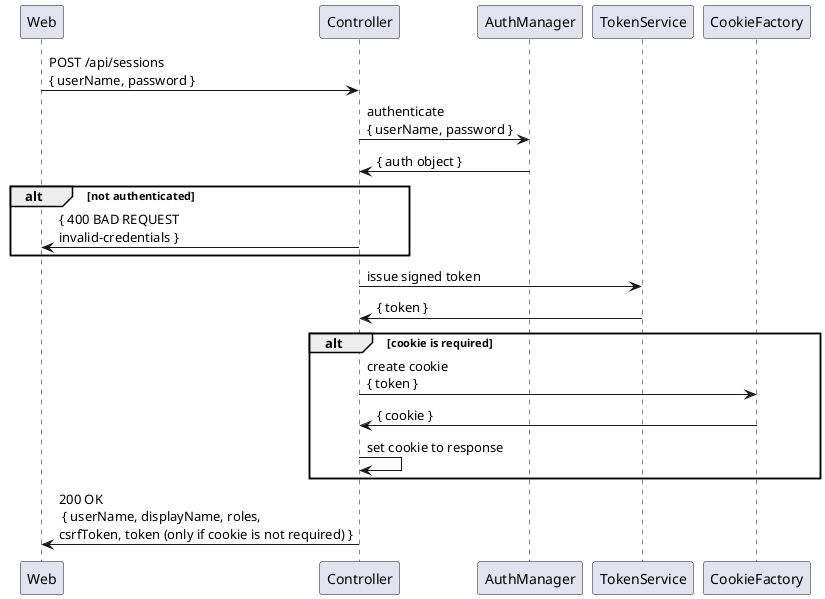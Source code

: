 @startuml
participant Web
participant Controller
participant AuthManager
participant TokenService
participant CookieFactory

Web->Controller: POST /api/sessions\n{ userName, password }

Controller->AuthManager: authenticate\n{ userName, password }


AuthManager->Controller: { auth object }

alt not authenticated

Controller->Web: { 400 BAD REQUEST\ninvalid-credentials }

end

Controller->TokenService: issue signed token
TokenService->Controller: { token }

alt cookie is required

Controller->CookieFactory: create cookie\n{ token }
CookieFactory->Controller: { cookie }
Controller->Controller: set cookie to response

end

Controller->Web: 200 OK\n { userName, displayName, roles,\ncsrfToken, token (only if cookie is not required) }
@enduml
